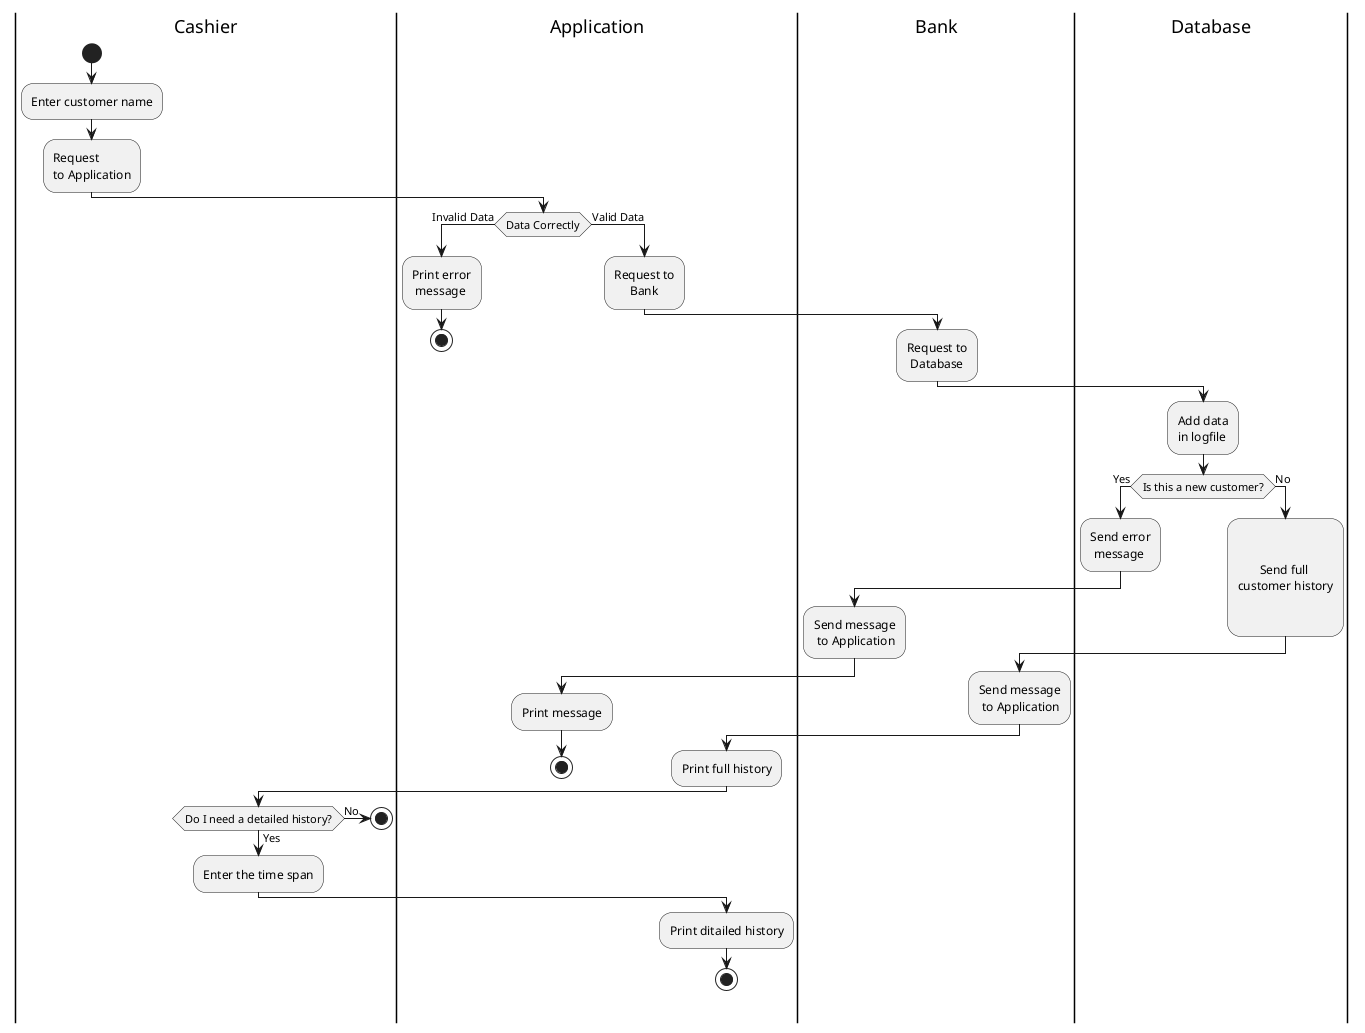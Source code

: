 @startuml
|Cashier|
    start
    :Enter customer name;
    :Request\nto Application;
|Application|
    if (Data Correctly) then (Invalid Data)
      :Print error\n message;
      stop
    else (Valid Data)
      :Request to\n     Bank;
|Bank|
    :Request to\n Database;
|Database|
    :Add data\nin logfile;
    if (Is this a new customer?) then (Yes)
      :Send error\n message;
|Bank|
        :Send message\n to Application;
|Application|
        :Print message;
      stop
|Database|
    else (No)
    :\n\n       Send full\ncustomer history\n\n;
|Bank|
        :Send message\n to Application;
|Application|
        :Print full history;
|Cashier|
        if (Do I need a detailed history?) then (No)
        stop
|Cashier|           
        else (Yes)
        :Enter the time span;
        |Application|
            :Print ditailed history;
        endif
        stop
@enduml